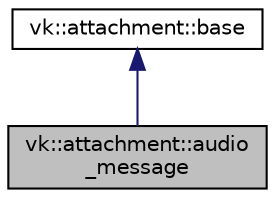 digraph "vk::attachment::audio_message"
{
 // LATEX_PDF_SIZE
  edge [fontname="Helvetica",fontsize="10",labelfontname="Helvetica",labelfontsize="10"];
  node [fontname="Helvetica",fontsize="10",shape=record];
  Node1 [label="vk::attachment::audio\l_message",height=0.2,width=0.4,color="black", fillcolor="grey75", style="filled", fontcolor="black",tooltip=" "];
  Node2 -> Node1 [dir="back",color="midnightblue",fontsize="10",style="solid",fontname="Helvetica"];
  Node2 [label="vk::attachment::base",height=0.2,width=0.4,color="black", fillcolor="white", style="filled",URL="$classvk_1_1attachment_1_1base.html",tooltip=" "];
}
